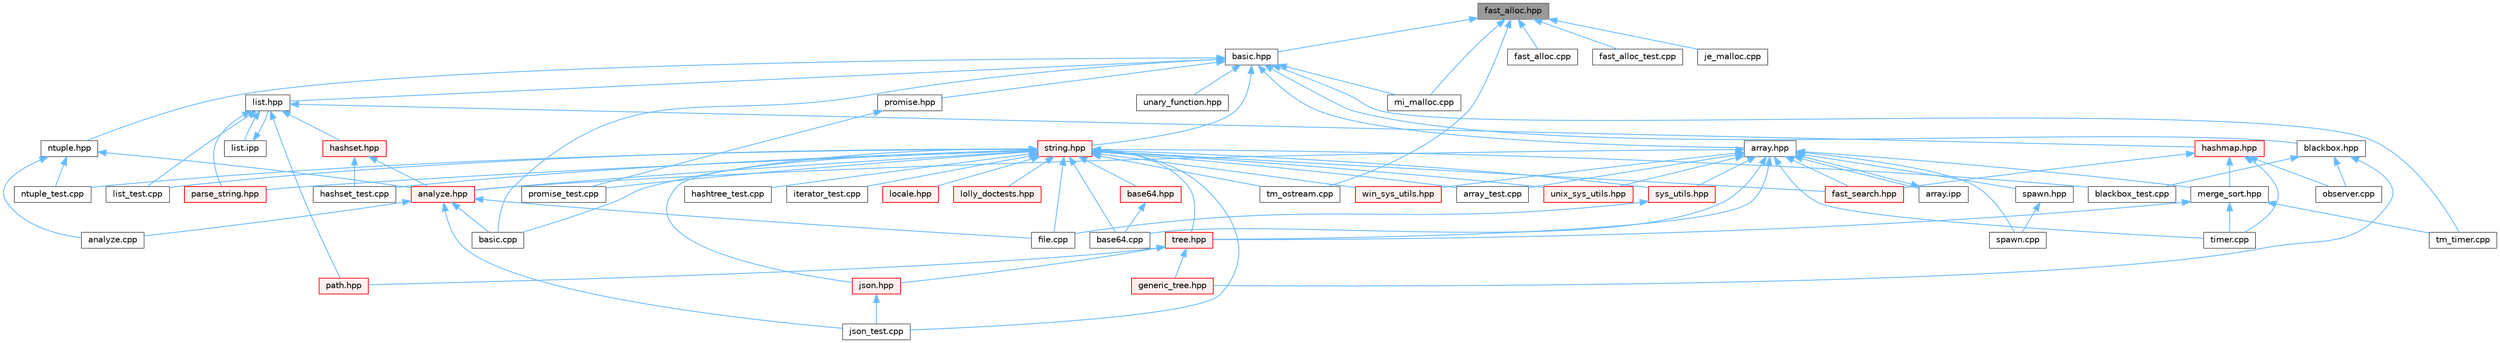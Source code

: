 digraph "fast_alloc.hpp"
{
 // LATEX_PDF_SIZE
  bgcolor="transparent";
  edge [fontname=Helvetica,fontsize=10,labelfontname=Helvetica,labelfontsize=10];
  node [fontname=Helvetica,fontsize=10,shape=box,height=0.2,width=0.4];
  Node1 [id="Node000001",label="fast_alloc.hpp",height=0.2,width=0.4,color="gray40", fillcolor="grey60", style="filled", fontcolor="black",tooltip=" "];
  Node1 -> Node2 [id="edge1_Node000001_Node000002",dir="back",color="steelblue1",style="solid",tooltip=" "];
  Node2 [id="Node000002",label="basic.hpp",height=0.2,width=0.4,color="grey40", fillcolor="white", style="filled",URL="$basic_8hpp.html",tooltip=" "];
  Node2 -> Node3 [id="edge2_Node000002_Node000003",dir="back",color="steelblue1",style="solid",tooltip=" "];
  Node3 [id="Node000003",label="array.hpp",height=0.2,width=0.4,color="grey40", fillcolor="white", style="filled",URL="$array_8hpp.html",tooltip=" "];
  Node3 -> Node4 [id="edge3_Node000003_Node000004",dir="back",color="steelblue1",style="solid",tooltip=" "];
  Node4 [id="Node000004",label="analyze.hpp",height=0.2,width=0.4,color="red", fillcolor="#FFF0F0", style="filled",URL="$analyze_8hpp.html",tooltip=" "];
  Node4 -> Node5 [id="edge4_Node000004_Node000005",dir="back",color="steelblue1",style="solid",tooltip=" "];
  Node5 [id="Node000005",label="analyze.cpp",height=0.2,width=0.4,color="grey40", fillcolor="white", style="filled",URL="$analyze_8cpp.html",tooltip=" "];
  Node4 -> Node7 [id="edge5_Node000004_Node000007",dir="back",color="steelblue1",style="solid",tooltip=" "];
  Node7 [id="Node000007",label="basic.cpp",height=0.2,width=0.4,color="grey40", fillcolor="white", style="filled",URL="$basic_8cpp.html",tooltip=" "];
  Node4 -> Node10 [id="edge6_Node000004_Node000010",dir="back",color="steelblue1",style="solid",tooltip=" "];
  Node10 [id="Node000010",label="file.cpp",height=0.2,width=0.4,color="grey40", fillcolor="white", style="filled",URL="$file_8cpp.html",tooltip=" "];
  Node4 -> Node13 [id="edge7_Node000004_Node000013",dir="back",color="steelblue1",style="solid",tooltip=" "];
  Node13 [id="Node000013",label="json_test.cpp",height=0.2,width=0.4,color="grey40", fillcolor="white", style="filled",URL="$json__test_8cpp.html",tooltip=" "];
  Node3 -> Node24 [id="edge8_Node000003_Node000024",dir="back",color="steelblue1",style="solid",tooltip=" "];
  Node24 [id="Node000024",label="array.ipp",height=0.2,width=0.4,color="grey40", fillcolor="white", style="filled",URL="$array_8ipp.html",tooltip=" "];
  Node24 -> Node3 [id="edge9_Node000024_Node000003",dir="back",color="steelblue1",style="solid",tooltip=" "];
  Node3 -> Node25 [id="edge10_Node000003_Node000025",dir="back",color="steelblue1",style="solid",tooltip=" "];
  Node25 [id="Node000025",label="array_test.cpp",height=0.2,width=0.4,color="grey40", fillcolor="white", style="filled",URL="$array__test_8cpp.html",tooltip=" "];
  Node3 -> Node26 [id="edge11_Node000003_Node000026",dir="back",color="steelblue1",style="solid",tooltip=" "];
  Node26 [id="Node000026",label="base64.cpp",height=0.2,width=0.4,color="grey40", fillcolor="white", style="filled",URL="$base64_8cpp.html",tooltip=" "];
  Node3 -> Node27 [id="edge12_Node000003_Node000027",dir="back",color="steelblue1",style="solid",tooltip=" "];
  Node27 [id="Node000027",label="fast_search.hpp",height=0.2,width=0.4,color="red", fillcolor="#FFF0F0", style="filled",URL="$fast__search_8hpp.html",tooltip=" "];
  Node3 -> Node29 [id="edge13_Node000003_Node000029",dir="back",color="steelblue1",style="solid",tooltip=" "];
  Node29 [id="Node000029",label="merge_sort.hpp",height=0.2,width=0.4,color="grey40", fillcolor="white", style="filled",URL="$merge__sort_8hpp.html",tooltip=" "];
  Node29 -> Node30 [id="edge14_Node000029_Node000030",dir="back",color="steelblue1",style="solid",tooltip=" "];
  Node30 [id="Node000030",label="timer.cpp",height=0.2,width=0.4,color="grey40", fillcolor="white", style="filled",URL="$timer_8cpp.html",tooltip=" "];
  Node29 -> Node31 [id="edge15_Node000029_Node000031",dir="back",color="steelblue1",style="solid",tooltip=" "];
  Node31 [id="Node000031",label="tm_timer.cpp",height=0.2,width=0.4,color="grey40", fillcolor="white", style="filled",URL="$tm__timer_8cpp.html",tooltip=" "];
  Node29 -> Node32 [id="edge16_Node000029_Node000032",dir="back",color="steelblue1",style="solid",tooltip=" "];
  Node32 [id="Node000032",label="tree.hpp",height=0.2,width=0.4,color="red", fillcolor="#FFF0F0", style="filled",URL="$tree_8hpp.html",tooltip=" "];
  Node32 -> Node34 [id="edge17_Node000032_Node000034",dir="back",color="steelblue1",style="solid",tooltip=" "];
  Node34 [id="Node000034",label="generic_tree.hpp",height=0.2,width=0.4,color="red", fillcolor="#FFF0F0", style="filled",URL="$generic__tree_8hpp.html",tooltip=" "];
  Node32 -> Node40 [id="edge18_Node000032_Node000040",dir="back",color="steelblue1",style="solid",tooltip=" "];
  Node40 [id="Node000040",label="json.hpp",height=0.2,width=0.4,color="red", fillcolor="#FFF0F0", style="filled",URL="$json_8hpp.html",tooltip=" "];
  Node40 -> Node13 [id="edge19_Node000040_Node000013",dir="back",color="steelblue1",style="solid",tooltip=" "];
  Node32 -> Node41 [id="edge20_Node000032_Node000041",dir="back",color="steelblue1",style="solid",tooltip=" "];
  Node41 [id="Node000041",label="path.hpp",height=0.2,width=0.4,color="red", fillcolor="#FFF0F0", style="filled",URL="$path_8hpp.html",tooltip=" "];
  Node3 -> Node86 [id="edge21_Node000003_Node000086",dir="back",color="steelblue1",style="solid",tooltip=" "];
  Node86 [id="Node000086",label="spawn.cpp",height=0.2,width=0.4,color="grey40", fillcolor="white", style="filled",URL="$spawn_8cpp.html",tooltip=" "];
  Node3 -> Node87 [id="edge22_Node000003_Node000087",dir="back",color="steelblue1",style="solid",tooltip=" "];
  Node87 [id="Node000087",label="spawn.hpp",height=0.2,width=0.4,color="grey40", fillcolor="white", style="filled",URL="$spawn_8hpp.html",tooltip=" "];
  Node87 -> Node86 [id="edge23_Node000087_Node000086",dir="back",color="steelblue1",style="solid",tooltip=" "];
  Node3 -> Node88 [id="edge24_Node000003_Node000088",dir="back",color="steelblue1",style="solid",tooltip=" "];
  Node88 [id="Node000088",label="sys_utils.hpp",height=0.2,width=0.4,color="red", fillcolor="#FFF0F0", style="filled",URL="$sys__utils_8hpp.html",tooltip=" "];
  Node88 -> Node10 [id="edge25_Node000088_Node000010",dir="back",color="steelblue1",style="solid",tooltip=" "];
  Node3 -> Node30 [id="edge26_Node000003_Node000030",dir="back",color="steelblue1",style="solid",tooltip=" "];
  Node3 -> Node32 [id="edge27_Node000003_Node000032",dir="back",color="steelblue1",style="solid",tooltip=" "];
  Node3 -> Node90 [id="edge28_Node000003_Node000090",dir="back",color="steelblue1",style="solid",tooltip=" "];
  Node90 [id="Node000090",label="unix_sys_utils.hpp",height=0.2,width=0.4,color="red", fillcolor="#FFF0F0", style="filled",URL="$unix__sys__utils_8hpp.html",tooltip=" "];
  Node3 -> Node91 [id="edge29_Node000003_Node000091",dir="back",color="steelblue1",style="solid",tooltip=" "];
  Node91 [id="Node000091",label="win_sys_utils.hpp",height=0.2,width=0.4,color="red", fillcolor="#FFF0F0", style="filled",URL="$win__sys__utils_8hpp.html",tooltip=" "];
  Node2 -> Node7 [id="edge30_Node000002_Node000007",dir="back",color="steelblue1",style="solid",tooltip=" "];
  Node2 -> Node92 [id="edge31_Node000002_Node000092",dir="back",color="steelblue1",style="solid",tooltip=" "];
  Node92 [id="Node000092",label="blackbox.hpp",height=0.2,width=0.4,color="grey40", fillcolor="white", style="filled",URL="$blackbox_8hpp.html",tooltip=" "];
  Node92 -> Node62 [id="edge32_Node000092_Node000062",dir="back",color="steelblue1",style="solid",tooltip=" "];
  Node62 [id="Node000062",label="blackbox_test.cpp",height=0.2,width=0.4,color="grey40", fillcolor="white", style="filled",URL="$blackbox__test_8cpp.html",tooltip=" "];
  Node92 -> Node34 [id="edge33_Node000092_Node000034",dir="back",color="steelblue1",style="solid",tooltip=" "];
  Node92 -> Node45 [id="edge34_Node000092_Node000045",dir="back",color="steelblue1",style="solid",tooltip=" "];
  Node45 [id="Node000045",label="observer.cpp",height=0.2,width=0.4,color="grey40", fillcolor="white", style="filled",URL="$observer_8cpp.html",tooltip=" "];
  Node2 -> Node93 [id="edge35_Node000002_Node000093",dir="back",color="steelblue1",style="solid",tooltip=" "];
  Node93 [id="Node000093",label="list.hpp",height=0.2,width=0.4,color="grey40", fillcolor="white", style="filled",URL="$list_8hpp.html",tooltip=" "];
  Node93 -> Node94 [id="edge36_Node000093_Node000094",dir="back",color="steelblue1",style="solid",tooltip=" "];
  Node94 [id="Node000094",label="hashmap.hpp",height=0.2,width=0.4,color="red", fillcolor="#FFF0F0", style="filled",URL="$hashmap_8hpp.html",tooltip=" "];
  Node94 -> Node27 [id="edge37_Node000094_Node000027",dir="back",color="steelblue1",style="solid",tooltip=" "];
  Node94 -> Node29 [id="edge38_Node000094_Node000029",dir="back",color="steelblue1",style="solid",tooltip=" "];
  Node94 -> Node45 [id="edge39_Node000094_Node000045",dir="back",color="steelblue1",style="solid",tooltip=" "];
  Node94 -> Node30 [id="edge40_Node000094_Node000030",dir="back",color="steelblue1",style="solid",tooltip=" "];
  Node93 -> Node106 [id="edge41_Node000093_Node000106",dir="back",color="steelblue1",style="solid",tooltip=" "];
  Node106 [id="Node000106",label="hashset.hpp",height=0.2,width=0.4,color="red", fillcolor="#FFF0F0", style="filled",URL="$hashset_8hpp.html",tooltip=" "];
  Node106 -> Node4 [id="edge42_Node000106_Node000004",dir="back",color="steelblue1",style="solid",tooltip=" "];
  Node106 -> Node66 [id="edge43_Node000106_Node000066",dir="back",color="steelblue1",style="solid",tooltip=" "];
  Node66 [id="Node000066",label="hashset_test.cpp",height=0.2,width=0.4,color="grey40", fillcolor="white", style="filled",URL="$hashset__test_8cpp.html",tooltip=" "];
  Node93 -> Node108 [id="edge44_Node000093_Node000108",dir="back",color="steelblue1",style="solid",tooltip=" "];
  Node108 [id="Node000108",label="list.ipp",height=0.2,width=0.4,color="grey40", fillcolor="white", style="filled",URL="$list_8ipp.html",tooltip=" "];
  Node108 -> Node93 [id="edge45_Node000108_Node000093",dir="back",color="steelblue1",style="solid",tooltip=" "];
  Node93 -> Node69 [id="edge46_Node000093_Node000069",dir="back",color="steelblue1",style="solid",tooltip=" "];
  Node69 [id="Node000069",label="list_test.cpp",height=0.2,width=0.4,color="grey40", fillcolor="white", style="filled",URL="$list__test_8cpp.html",tooltip=" "];
  Node93 -> Node109 [id="edge47_Node000093_Node000109",dir="back",color="steelblue1",style="solid",tooltip=" "];
  Node109 [id="Node000109",label="parse_string.hpp",height=0.2,width=0.4,color="red", fillcolor="#FFF0F0", style="filled",URL="$parse__string_8hpp.html",tooltip=" "];
  Node93 -> Node41 [id="edge48_Node000093_Node000041",dir="back",color="steelblue1",style="solid",tooltip=" "];
  Node2 -> Node110 [id="edge49_Node000002_Node000110",dir="back",color="steelblue1",style="solid",tooltip=" "];
  Node110 [id="Node000110",label="mi_malloc.cpp",height=0.2,width=0.4,color="grey40", fillcolor="white", style="filled",URL="$mi__malloc_8cpp.html",tooltip=" "];
  Node2 -> Node111 [id="edge50_Node000002_Node000111",dir="back",color="steelblue1",style="solid",tooltip=" "];
  Node111 [id="Node000111",label="ntuple.hpp",height=0.2,width=0.4,color="grey40", fillcolor="white", style="filled",URL="$ntuple_8hpp.html",tooltip=" "];
  Node111 -> Node5 [id="edge51_Node000111_Node000005",dir="back",color="steelblue1",style="solid",tooltip=" "];
  Node111 -> Node4 [id="edge52_Node000111_Node000004",dir="back",color="steelblue1",style="solid",tooltip=" "];
  Node111 -> Node70 [id="edge53_Node000111_Node000070",dir="back",color="steelblue1",style="solid",tooltip=" "];
  Node70 [id="Node000070",label="ntuple_test.cpp",height=0.2,width=0.4,color="grey40", fillcolor="white", style="filled",URL="$ntuple__test_8cpp.html",tooltip=" "];
  Node2 -> Node112 [id="edge54_Node000002_Node000112",dir="back",color="steelblue1",style="solid",tooltip=" "];
  Node112 [id="Node000112",label="promise.hpp",height=0.2,width=0.4,color="grey40", fillcolor="white", style="filled",URL="$promise_8hpp.html",tooltip=" "];
  Node112 -> Node72 [id="edge55_Node000112_Node000072",dir="back",color="steelblue1",style="solid",tooltip=" "];
  Node72 [id="Node000072",label="promise_test.cpp",height=0.2,width=0.4,color="grey40", fillcolor="white", style="filled",URL="$promise__test_8cpp.html",tooltip=" "];
  Node2 -> Node113 [id="edge56_Node000002_Node000113",dir="back",color="steelblue1",style="solid",tooltip=" "];
  Node113 [id="Node000113",label="string.hpp",height=0.2,width=0.4,color="red", fillcolor="#FFF0F0", style="filled",URL="$string_8hpp.html",tooltip=" "];
  Node113 -> Node4 [id="edge57_Node000113_Node000004",dir="back",color="steelblue1",style="solid",tooltip=" "];
  Node113 -> Node25 [id="edge58_Node000113_Node000025",dir="back",color="steelblue1",style="solid",tooltip=" "];
  Node113 -> Node26 [id="edge59_Node000113_Node000026",dir="back",color="steelblue1",style="solid",tooltip=" "];
  Node113 -> Node114 [id="edge60_Node000113_Node000114",dir="back",color="steelblue1",style="solid",tooltip=" "];
  Node114 [id="Node000114",label="base64.hpp",height=0.2,width=0.4,color="red", fillcolor="#FFF0F0", style="filled",URL="$base64_8hpp.html",tooltip=" "];
  Node114 -> Node26 [id="edge61_Node000114_Node000026",dir="back",color="steelblue1",style="solid",tooltip=" "];
  Node113 -> Node7 [id="edge62_Node000113_Node000007",dir="back",color="steelblue1",style="solid",tooltip=" "];
  Node113 -> Node62 [id="edge63_Node000113_Node000062",dir="back",color="steelblue1",style="solid",tooltip=" "];
  Node113 -> Node27 [id="edge64_Node000113_Node000027",dir="back",color="steelblue1",style="solid",tooltip=" "];
  Node113 -> Node10 [id="edge65_Node000113_Node000010",dir="back",color="steelblue1",style="solid",tooltip=" "];
  Node113 -> Node66 [id="edge66_Node000113_Node000066",dir="back",color="steelblue1",style="solid",tooltip=" "];
  Node113 -> Node67 [id="edge67_Node000113_Node000067",dir="back",color="steelblue1",style="solid",tooltip=" "];
  Node67 [id="Node000067",label="hashtree_test.cpp",height=0.2,width=0.4,color="grey40", fillcolor="white", style="filled",URL="$hashtree__test_8cpp.html",tooltip=" "];
  Node113 -> Node68 [id="edge68_Node000113_Node000068",dir="back",color="steelblue1",style="solid",tooltip=" "];
  Node68 [id="Node000068",label="iterator_test.cpp",height=0.2,width=0.4,color="grey40", fillcolor="white", style="filled",URL="$iterator__test_8cpp.html",tooltip=" "];
  Node113 -> Node40 [id="edge69_Node000113_Node000040",dir="back",color="steelblue1",style="solid",tooltip=" "];
  Node113 -> Node13 [id="edge70_Node000113_Node000013",dir="back",color="steelblue1",style="solid",tooltip=" "];
  Node113 -> Node69 [id="edge71_Node000113_Node000069",dir="back",color="steelblue1",style="solid",tooltip=" "];
  Node113 -> Node115 [id="edge72_Node000113_Node000115",dir="back",color="steelblue1",style="solid",tooltip=" "];
  Node115 [id="Node000115",label="locale.hpp",height=0.2,width=0.4,color="red", fillcolor="#FFF0F0", style="filled",URL="$locale_8hpp.html",tooltip=" "];
  Node113 -> Node59 [id="edge73_Node000113_Node000059",dir="back",color="steelblue1",style="solid",tooltip=" "];
  Node59 [id="Node000059",label="lolly_doctests.hpp",height=0.2,width=0.4,color="red", fillcolor="#FFF0F0", style="filled",URL="$lolly__doctests_8hpp.html",tooltip=" "];
  Node113 -> Node70 [id="edge74_Node000113_Node000070",dir="back",color="steelblue1",style="solid",tooltip=" "];
  Node113 -> Node109 [id="edge75_Node000113_Node000109",dir="back",color="steelblue1",style="solid",tooltip=" "];
  Node113 -> Node72 [id="edge76_Node000113_Node000072",dir="back",color="steelblue1",style="solid",tooltip=" "];
  Node113 -> Node88 [id="edge77_Node000113_Node000088",dir="back",color="steelblue1",style="solid",tooltip=" "];
  Node113 -> Node122 [id="edge78_Node000113_Node000122",dir="back",color="steelblue1",style="solid",tooltip=" "];
  Node122 [id="Node000122",label="tm_ostream.cpp",height=0.2,width=0.4,color="grey40", fillcolor="white", style="filled",URL="$tm__ostream_8cpp.html",tooltip=" "];
  Node113 -> Node32 [id="edge79_Node000113_Node000032",dir="back",color="steelblue1",style="solid",tooltip=" "];
  Node113 -> Node90 [id="edge80_Node000113_Node000090",dir="back",color="steelblue1",style="solid",tooltip=" "];
  Node113 -> Node91 [id="edge81_Node000113_Node000091",dir="back",color="steelblue1",style="solid",tooltip=" "];
  Node2 -> Node31 [id="edge82_Node000002_Node000031",dir="back",color="steelblue1",style="solid",tooltip=" "];
  Node2 -> Node127 [id="edge83_Node000002_Node000127",dir="back",color="steelblue1",style="solid",tooltip=" "];
  Node127 [id="Node000127",label="unary_function.hpp",height=0.2,width=0.4,color="grey40", fillcolor="white", style="filled",URL="$unary__function_8hpp.html",tooltip=" "];
  Node1 -> Node128 [id="edge84_Node000001_Node000128",dir="back",color="steelblue1",style="solid",tooltip=" "];
  Node128 [id="Node000128",label="fast_alloc.cpp",height=0.2,width=0.4,color="grey40", fillcolor="white", style="filled",URL="$fast__alloc_8cpp.html",tooltip=" "];
  Node1 -> Node63 [id="edge85_Node000001_Node000063",dir="back",color="steelblue1",style="solid",tooltip=" "];
  Node63 [id="Node000063",label="fast_alloc_test.cpp",height=0.2,width=0.4,color="grey40", fillcolor="white", style="filled",URL="$fast__alloc__test_8cpp.html",tooltip=" "];
  Node1 -> Node129 [id="edge86_Node000001_Node000129",dir="back",color="steelblue1",style="solid",tooltip=" "];
  Node129 [id="Node000129",label="je_malloc.cpp",height=0.2,width=0.4,color="grey40", fillcolor="white", style="filled",URL="$je__malloc_8cpp.html",tooltip=" "];
  Node1 -> Node110 [id="edge87_Node000001_Node000110",dir="back",color="steelblue1",style="solid",tooltip=" "];
  Node1 -> Node122 [id="edge88_Node000001_Node000122",dir="back",color="steelblue1",style="solid",tooltip=" "];
}
